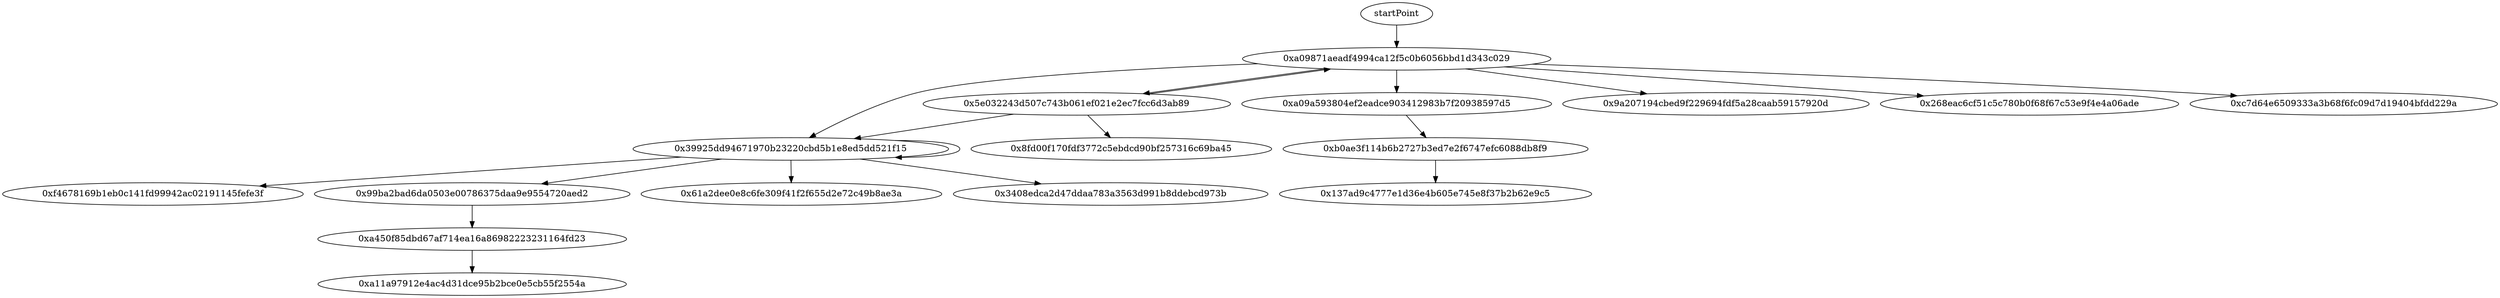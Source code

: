 digraph "" {
	startPoint -> "0xa09871aeadf4994ca12f5c0b6056bbd1d343c029";
	"0xa09871aeadf4994ca12f5c0b6056bbd1d343c029" -> "0x5e032243d507c743b061ef021e2ec7fcc6d3ab89";
	"0xa09871aeadf4994ca12f5c0b6056bbd1d343c029" -> "0x39925dd94671970b23220cbd5b1e8ed5dd521f15";
	"0xa09871aeadf4994ca12f5c0b6056bbd1d343c029" -> "0xa09a593804ef2eadce903412983b7f20938597d5";
	"0xa09871aeadf4994ca12f5c0b6056bbd1d343c029" -> "0x9a207194cbed9f229694fdf5a28caab59157920d";
	"0xa09871aeadf4994ca12f5c0b6056bbd1d343c029" -> "0x268eac6cf51c5c780b0f68f67c53e9f4e4a06ade";
	"0xa09871aeadf4994ca12f5c0b6056bbd1d343c029" -> "0xc7d64e6509333a3b68f6fc09d7d19404bfdd229a";
	"0x5e032243d507c743b061ef021e2ec7fcc6d3ab89" -> "0xa09871aeadf4994ca12f5c0b6056bbd1d343c029";
	"0x5e032243d507c743b061ef021e2ec7fcc6d3ab89" -> "0x8fd00f170fdf3772c5ebdcd90bf257316c69ba45";
	"0x5e032243d507c743b061ef021e2ec7fcc6d3ab89" -> "0x39925dd94671970b23220cbd5b1e8ed5dd521f15";
	"0x39925dd94671970b23220cbd5b1e8ed5dd521f15" -> "0x39925dd94671970b23220cbd5b1e8ed5dd521f15";
	"0x39925dd94671970b23220cbd5b1e8ed5dd521f15" -> "0xf4678169b1eb0c141fd99942ac02191145fefe3f";
	"0x39925dd94671970b23220cbd5b1e8ed5dd521f15" -> "0x99ba2bad6da0503e00786375daa9e9554720aed2";
	"0x39925dd94671970b23220cbd5b1e8ed5dd521f15" -> "0x61a2dee0e8c6fe309f41f2f655d2e72c49b8ae3a";
	"0x39925dd94671970b23220cbd5b1e8ed5dd521f15" -> "0x3408edca2d47ddaa783a3563d991b8ddebcd973b";
	"0xa09a593804ef2eadce903412983b7f20938597d5" -> "0xb0ae3f114b6b2727b3ed7e2f6747efc6088db8f9";
	"0xb0ae3f114b6b2727b3ed7e2f6747efc6088db8f9" -> "0x137ad9c4777e1d36e4b605e745e8f37b2b62e9c5";
	"0x99ba2bad6da0503e00786375daa9e9554720aed2" -> "0xa450f85dbd67af714ea16a86982223231164fd23";
	"0xa450f85dbd67af714ea16a86982223231164fd23" -> "0xa11a97912e4ac4d31dce95b2bce0e5cb55f2554a";
}
